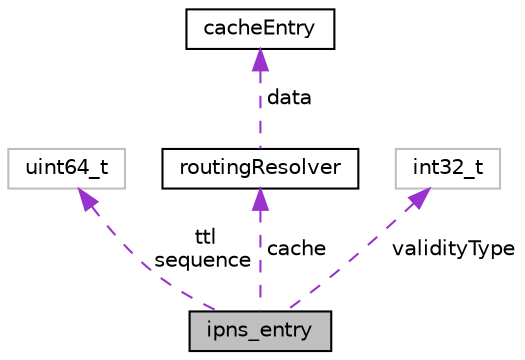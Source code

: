 digraph "ipns_entry"
{
  edge [fontname="Helvetica",fontsize="10",labelfontname="Helvetica",labelfontsize="10"];
  node [fontname="Helvetica",fontsize="10",shape=record];
  Node1 [label="ipns_entry",height=0.2,width=0.4,color="black", fillcolor="grey75", style="filled", fontcolor="black"];
  Node2 -> Node1 [dir="back",color="darkorchid3",fontsize="10",style="dashed",label=" ttl\nsequence" ,fontname="Helvetica"];
  Node2 [label="uint64_t",height=0.2,width=0.4,color="grey75", fillcolor="white", style="filled"];
  Node3 -> Node1 [dir="back",color="darkorchid3",fontsize="10",style="dashed",label=" cache" ,fontname="Helvetica"];
  Node3 [label="routingResolver",height=0.2,width=0.4,color="black", fillcolor="white", style="filled",URL="$structrouting_resolver.html"];
  Node4 -> Node3 [dir="back",color="darkorchid3",fontsize="10",style="dashed",label=" data" ,fontname="Helvetica"];
  Node4 [label="cacheEntry",height=0.2,width=0.4,color="black", fillcolor="white", style="filled",URL="$structcache_entry.html"];
  Node5 -> Node1 [dir="back",color="darkorchid3",fontsize="10",style="dashed",label=" validityType" ,fontname="Helvetica"];
  Node5 [label="int32_t",height=0.2,width=0.4,color="grey75", fillcolor="white", style="filled"];
}
